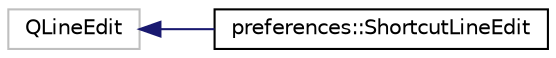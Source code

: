 digraph "Graphical Class Hierarchy"
{
 // LATEX_PDF_SIZE
  edge [fontname="Helvetica",fontsize="10",labelfontname="Helvetica",labelfontsize="10"];
  node [fontname="Helvetica",fontsize="10",shape=record];
  rankdir="LR";
  Node305 [label="QLineEdit",height=0.2,width=0.4,color="grey75", fillcolor="white", style="filled",tooltip=" "];
  Node305 -> Node0 [dir="back",color="midnightblue",fontsize="10",style="solid",fontname="Helvetica"];
  Node0 [label="preferences::ShortcutLineEdit",height=0.2,width=0.4,color="black", fillcolor="white", style="filled",URL="$classpreferences_1_1_shortcut_line_edit.html",tooltip=" "];
}
